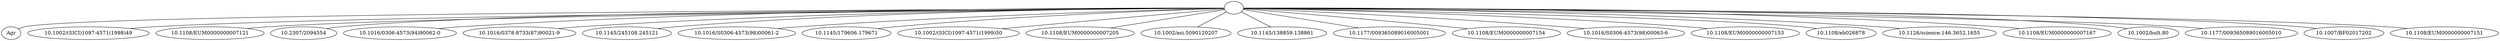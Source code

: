 strict graph mind_map210 {
	"" -- Agr
	"" -- "10.1002/(SICI)1097-4571(1998)49"
	"" -- "10.1108/EUM0000000007121"
	"" -- "10.2307/2094554"
	"" -- "10.1016/0306-4573(94)90062-0"
	"" -- "10.1016/0378-8733(87)90021-9"
	"" -- "10.1145/245108.245121"
	"" -- "10.1016/S0306-4573(98)00061-2"
	"" -- "10.1145/179606.179671"
	"" -- "10.1002/(SICI)1097-4571(1999)50"
	"" -- "10.1108/EUM0000000007205"
	"" -- "10.1002/asi.5090120207"
	"" -- "10.1145/138859.138861"
	"" -- "10.1177/009365089016005001"
	"" -- "10.1108/EUM0000000007154"
	"" -- "10.1016/S0306-4573(98)00063-6"
	"" -- "10.1108/EUM0000000007153"
	"" -- "10.1108/eb026878"
	"" -- "10.1126/science.146.3652.1655"
	"" -- "10.1108/EUM0000000007167"
	"" -- "10.1002/bult.80"
	"" -- "10.1177/009365089016005010"
	"" -- "10.1007/BF02017202"
	"" -- "10.1108/EUM0000000007151"
}
